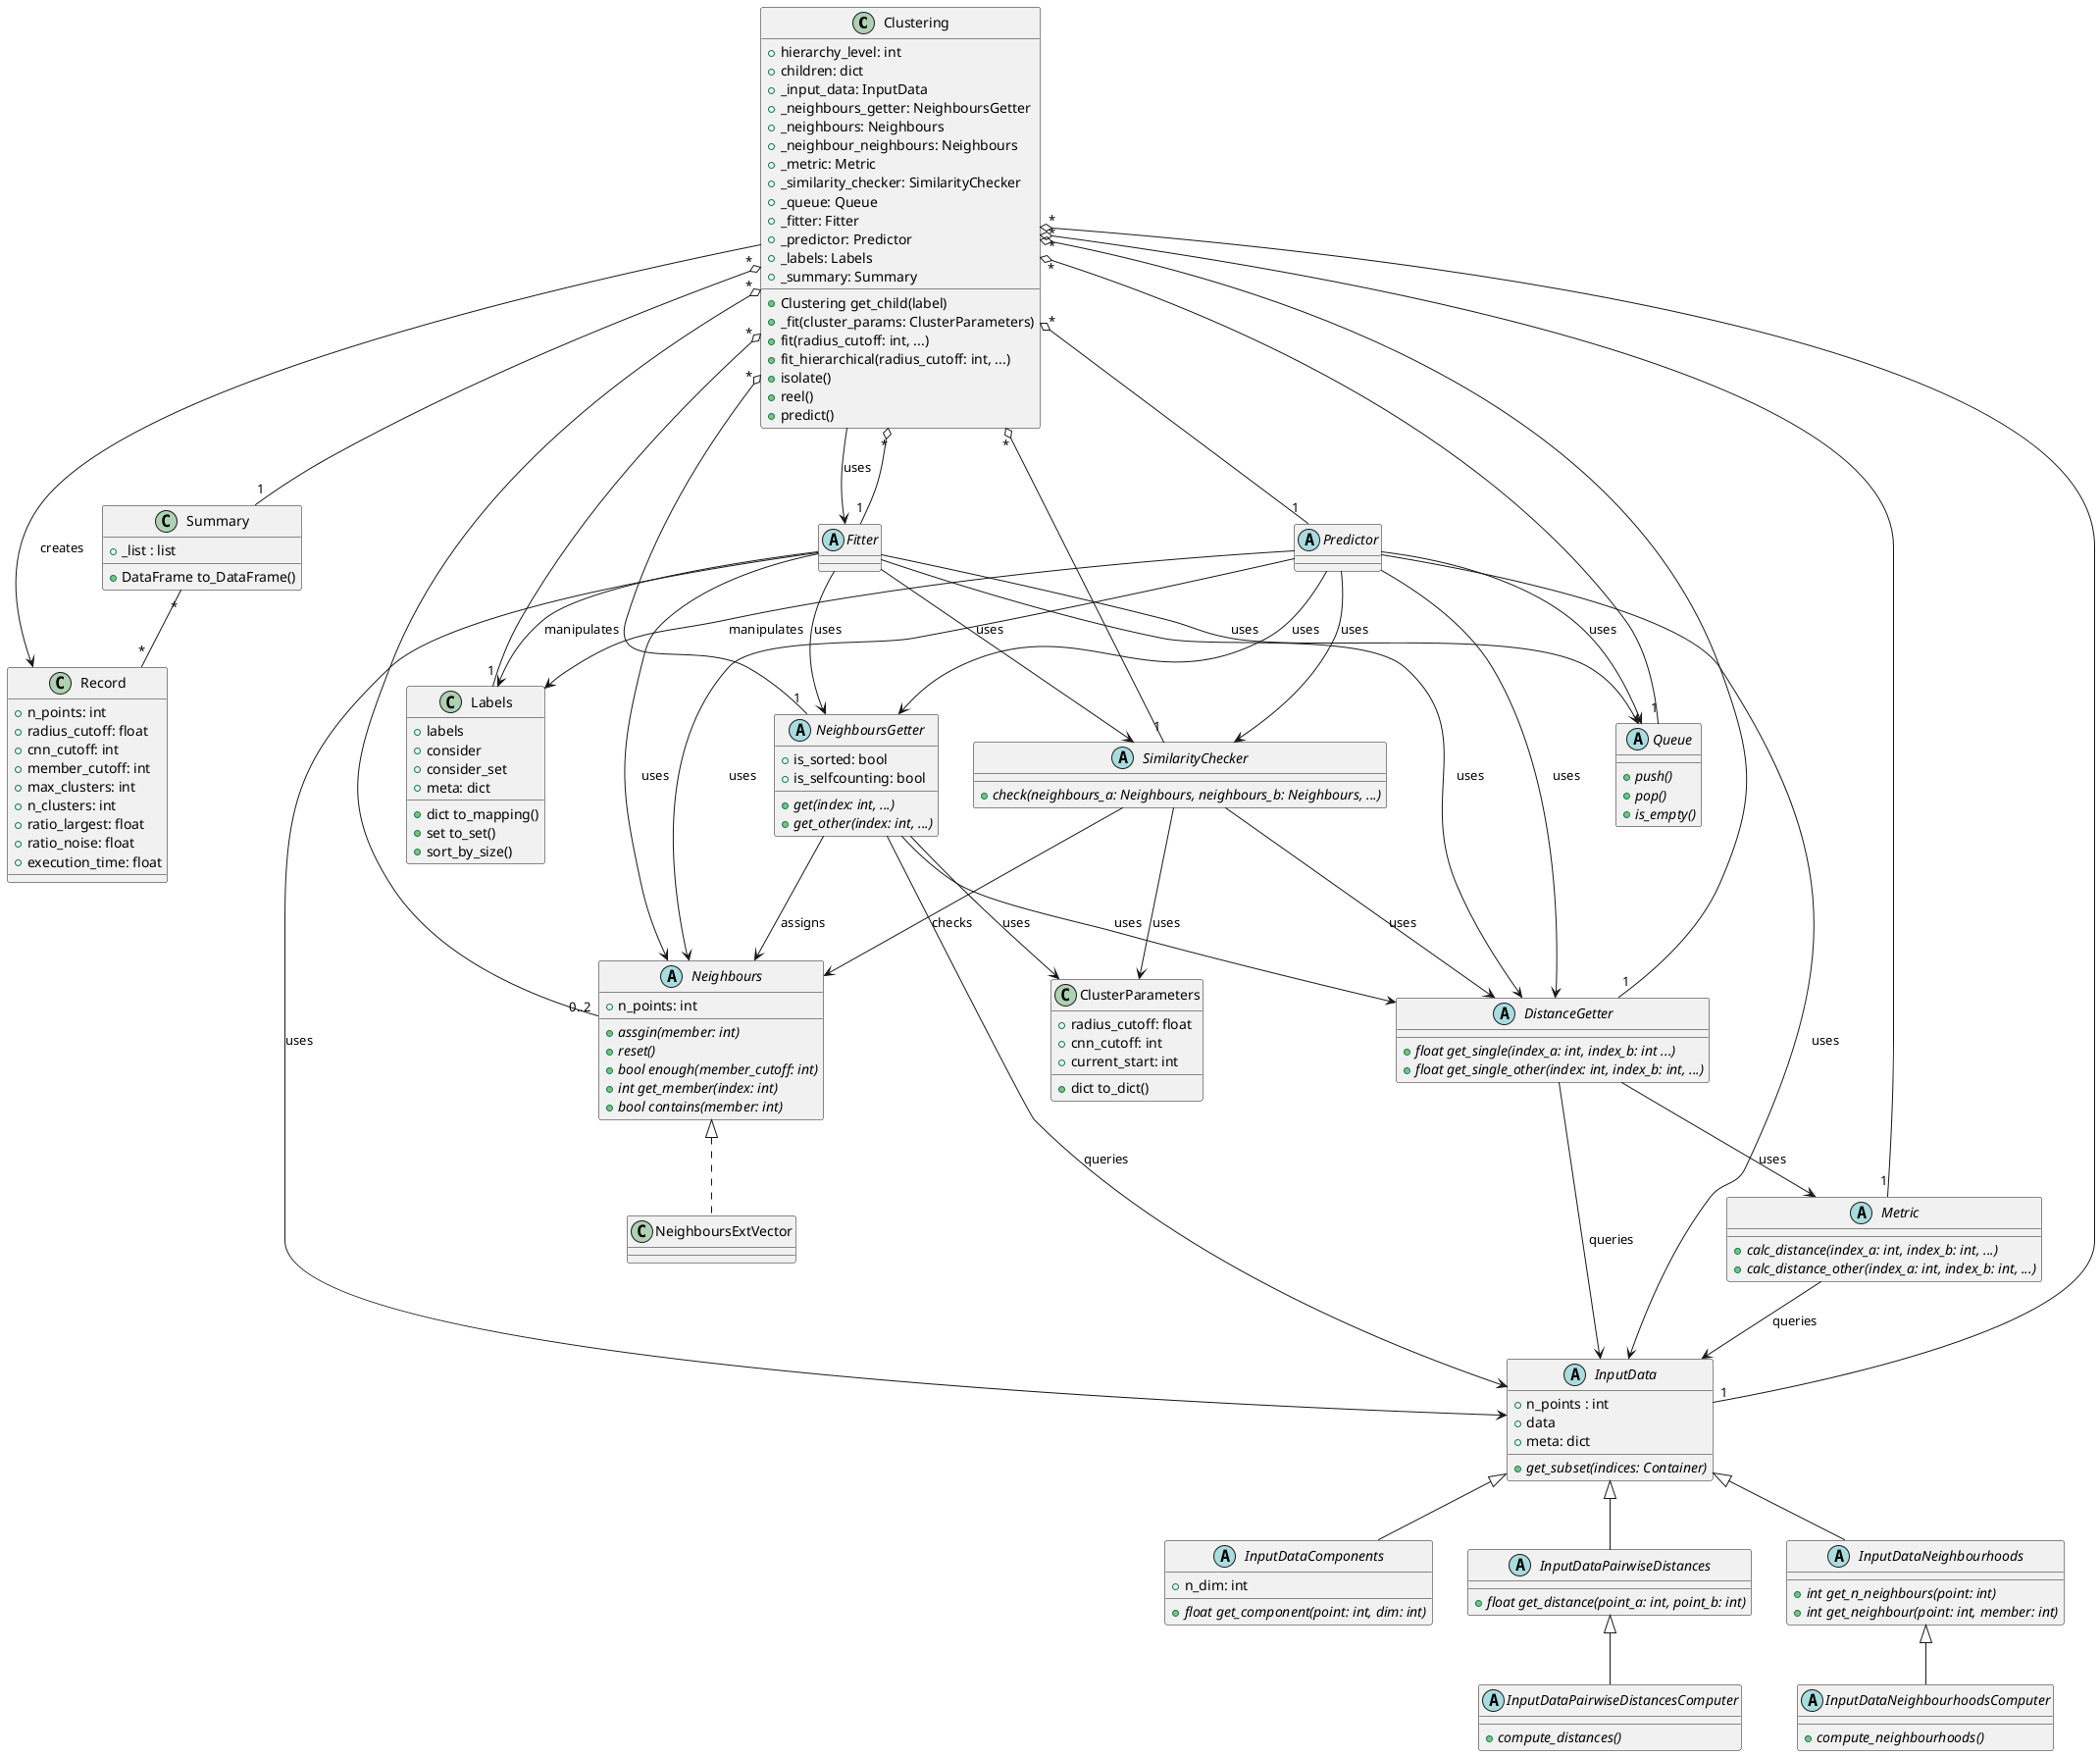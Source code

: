 @startuml

class Clustering {
    + hierarchy_level: int
    + children: dict
    + _input_data: InputData
    + _neighbours_getter: NeighboursGetter
    + _neighbours: Neighbours
    + _neighbour_neighbours: Neighbours
    + _metric: Metric
    + _similarity_checker: SimilarityChecker
    + _queue: Queue
    + _fitter: Fitter
    + _predictor: Predictor
    + _labels: Labels
    + _summary: Summary
    + Clustering get_child(label)
    + _fit(cluster_params: ClusterParameters)
    + fit(radius_cutoff: int, ...)
    + fit_hierarchical(radius_cutoff: int, ...)
    + isolate()
    + reel()
    + predict()
}

class Summary {
    + _list : list
    + DataFrame to_DataFrame()
}

class Record {
    + n_points: int
    + radius_cutoff: float
    + cnn_cutoff: int
    + member_cutoff: int
    + max_clusters: int
    + n_clusters: int
    + ratio_largest: float
    + ratio_noise: float
    + execution_time: float
}

class ClusterParameters {
    + radius_cutoff: float
    + cnn_cutoff: int
    + current_start: int
    + dict to_dict()
}

class Labels {
    + labels
    + consider
    + consider_set
    + meta: dict
    + dict to_mapping()
    + set to_set()
    + sort_by_size()
}

abstract class Neighbours {
  + n_points: int
  + {abstract} assgin(member: int)
  + {abstract} reset()
  + {abstract} bool enough(member_cutoff: int)
  + {abstract} int get_member(index: int)
  + {abstract} bool contains(member: int)
}

class NeighboursExtVector

Neighbours <|.. NeighboursExtVector

abstract class InputData {
  + n_points : int
  + data
  + meta: dict
  + {abstract} get_subset(indices: Container)
}

abstract class InputDataComponents {
  + n_dim: int
  + {abstract} float get_component(point: int, dim: int)
}

abstract class InputDataPairwiseDistances {
  + {abstract} float get_distance(point_a: int, point_b: int)
}

abstract class InputDataPairwiseDistancesComputer {
  + {abstract} compute_distances()
}

abstract class InputDataNeighbourhoods {
  + {abstract} int get_n_neighbours(point: int)
  + {abstract} int get_neighbour(point: int, member: int)
}

abstract class InputDataNeighbourhoodsComputer {
  + {abstract} compute_neighbourhoods()
}

InputData <|-- InputDataComponents
InputData <|-- InputDataPairwiseDistances
InputData <|-- InputDataNeighbourhoods
InputDataNeighbourhoods <|-- InputDataNeighbourhoodsComputer
InputDataPairwiseDistances <|-- InputDataPairwiseDistancesComputer

abstract class Metric {
  + {abstract} calc_distance(index_a: int, index_b: int, ...)
  + {abstract} calc_distance_other(index_a: int, index_b: int, ...)
}

abstract class NeighboursGetter {
  + is_sorted: bool
  + is_selfcounting: bool
  + {abstract} get(index: int, ...)
  + {abstract} get_other(index: int, ...)
}

abstract class DistanceGetter {
  + {abstract} float get_single(index_a: int, index_b: int ...)
  + {abstract} float get_single_other(index: int, index_b: int, ...)
}

abstract class SimilarityChecker {
  + {abstract} check(neighbours_a: Neighbours, neighbours_b: Neighbours, ...)
}

abstract class Queue {
  + {abstract} push()
  + {abstract} pop()
  + {abstract} is_empty()
}

abstract class Fitter {
}

abstract class Predictor {
}

Clustering "*" o-- "1" InputData
Clustering "*" o-- "1" DistanceGetter
Clustering "*" o-- "1" NeighboursGetter
Clustering "*" o-- "0..2" Neighbours
Clustering "*" o-- "1" Metric
Clustering "*" o-- "1" SimilarityChecker
Clustering "*" o-- "1" Queue
Clustering "*" o-- "1" Fitter
Clustering "*" o-- "1" Predictor
Clustering "*" o-- "1" Labels
Clustering "*" o-- "1" Summary

Clustering --> Record : creates
Clustering --> Fitter : uses

NeighboursGetter --> Neighbours : assigns
NeighboursGetter --> InputData : queries
NeighboursGetter --> DistanceGetter : uses
NeighboursGetter --> ClusterParameters : uses

DistanceGetter --> InputData : queries
DistanceGetter --> Metric : uses

SimilarityChecker --> Neighbours : checks
SimilarityChecker --> DistanceGetter : uses
SimilarityChecker --> ClusterParameters : uses

Metric --> InputData : queries

Fitter --> InputData : uses
Fitter --> NeighboursGetter : uses
Fitter --> Neighbours : uses
Fitter --> DistanceGetter : uses
Fitter --> SimilarityChecker : uses
Fitter --> Queue : uses
Fitter --> Labels : manipulates

Predictor --> InputData : uses
Predictor --> NeighboursGetter : uses
Predictor --> Neighbours : uses
Predictor --> DistanceGetter : uses
Predictor --> SimilarityChecker : uses
Predictor --> Queue : uses
Predictor --> Labels : manipulates

Summary "*" -- "*" Record

@enduml